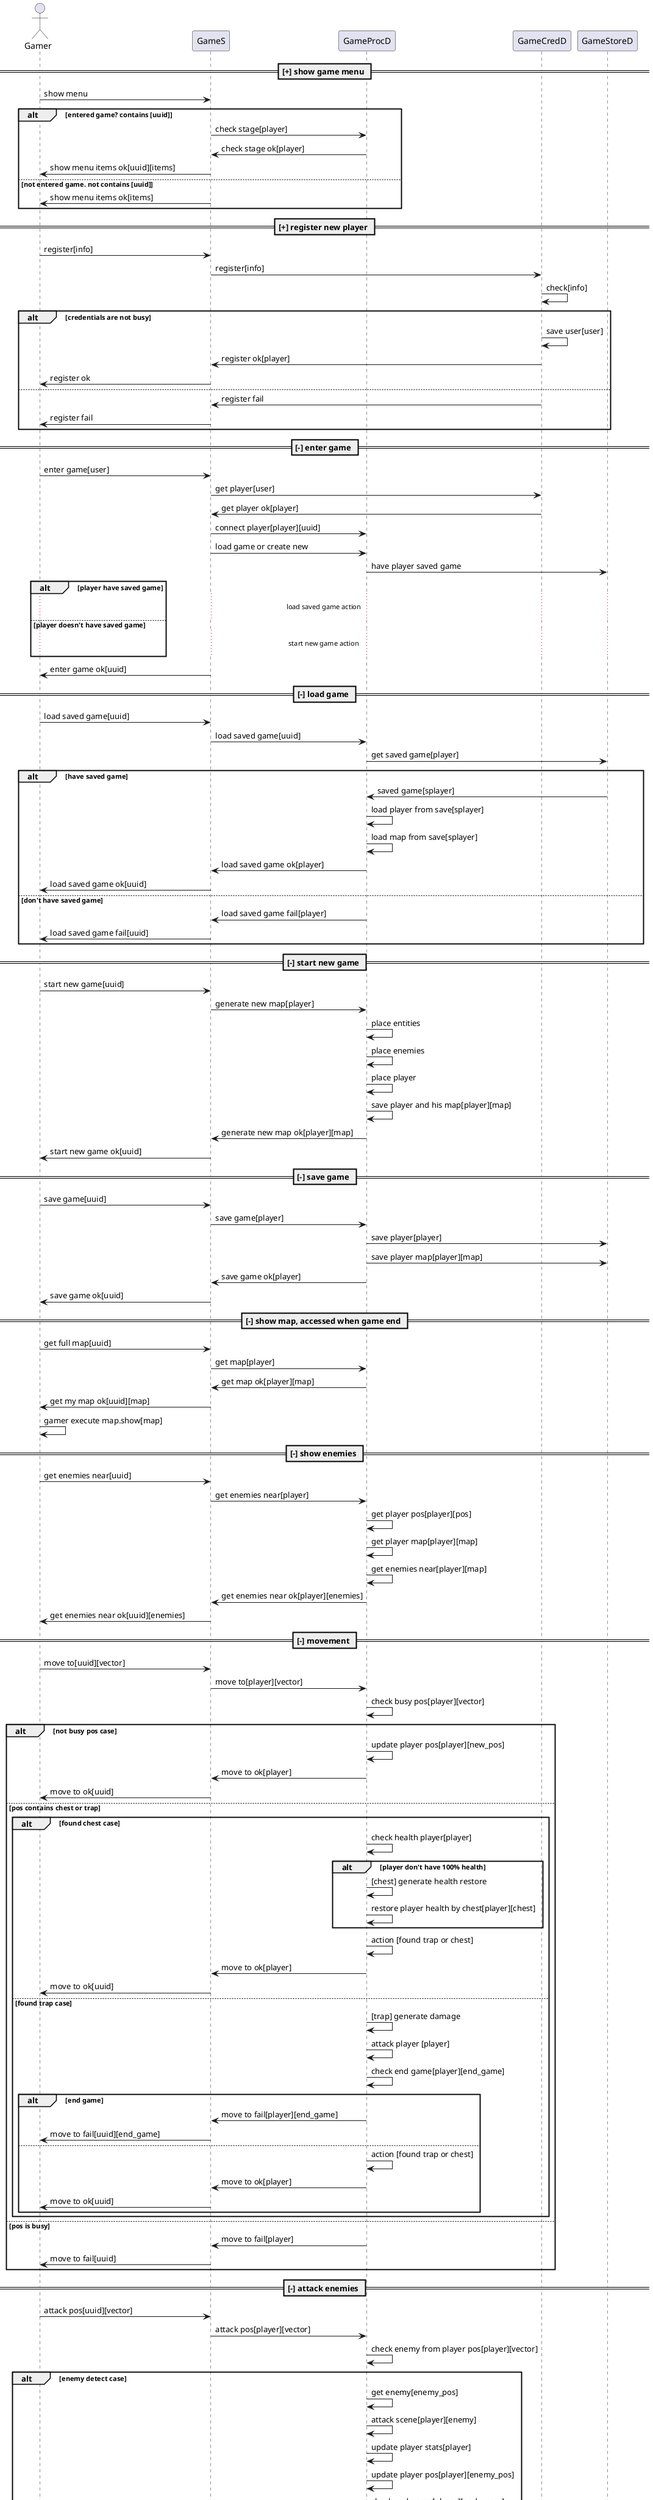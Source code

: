 @startuml
actor Gamer as g
participant GameS as gs
participant GameProcD as gpd
participant GameCredD as gcd
participant GameStoreD as gsd

== [+] show game menu ==
g -> gs: show menu
alt entered game? contains [uuid]
    gs -> gpd: check stage[player]
    gpd -> gs: check stage ok[player]
    gs -> g: show menu items ok[uuid][items]
else not entered game. not contains [uuid]
    gs -> g: show menu items ok[items]
end

== [+] register new player ==
g -> gs: register[info]
gs -> gcd: register[info]
gcd -> gcd: check[info]
alt credentials are not busy
    gcd -> gcd: save user[user]
    gcd -> gs: register ok[player]
    gs -> g: register ok
else
    gcd -> gs: register fail
    gs -> g: register fail
end

== [-] enter game ==
g -> gs: enter game[user]
gs -> gcd: get player[user]
gcd -> gs: get player ok[player]
gs -> gpd: connect player[player][uuid]
gs -> gpd: load game or create new
gpd -> gsd: have player saved game
alt player have saved game
    ... load saved game action ...
else player doesn't have saved game
    ... start new game action ...
end
gs -> g: enter game ok[uuid]

== [-] load game ==
g -> gs: load saved game[uuid]
gs -> gpd: load saved game[uuid]
gpd -> gsd: get saved game[player]
alt have saved game
    gsd -> gpd: saved game[splayer]
    gpd -> gpd: load player from save[splayer]
    gpd -> gpd: load map from save[splayer]
    gpd -> gs: load saved game ok[player]
    gs -> g: load saved game ok[uuid]
else don't have saved game
    gpd -> gs: load saved game fail[player]
    gs -> g: load saved game fail[uuid]
end

== [-] start new game ==
g -> gs: start new game[uuid]
gs -> gpd: generate new map[player]
gpd -> gpd: place entities
gpd -> gpd: place enemies
gpd -> gpd: place player
gpd -> gpd: save player and his map[player][map]
gpd -> gs: generate new map ok[player][map]
gs -> g: start new game ok[uuid]

== [-] save game ==
g -> gs: save game[uuid]
gs -> gpd: save game[player]
gpd -> gsd: save player[player]
gpd -> gsd: save player map[player][map]
gpd -> gs: save game ok[player]
gs -> g: save game ok[uuid]

== [-] show map, accessed when game end ==
g -> gs: get full map[uuid]
gs -> gpd: get map[player]
gpd -> gs: get map ok[player][map]
gs -> g: get my map ok[uuid][map]
g -> g: gamer execute map.show[map]

== [-] show enemies ==
g -> gs: get enemies near[uuid]
gs -> gpd: get enemies near[player]
gpd -> gpd: get player pos[player][pos]
gpd -> gpd: get player map[player][map]
gpd -> gpd: get enemies near[player][map]
gpd -> gs: get enemies near ok[player][enemies]
gs -> g: get enemies near ok[uuid][enemies]

== [-] movement ==
g -> gs: move to[uuid][vector]
gs -> gpd: move to[player][vector]
gpd -> gpd: check busy pos[player][vector]
alt not busy pos case
    gpd -> gpd: update player pos[player][new_pos]
    gpd -> gs: move to ok[player]
    gs -> g: move to ok[uuid]
else pos contains chest or trap
    alt found chest case
        gpd -> gpd: check health player[player]
        alt player don't have 100% health
            gpd -> gpd: [chest] generate health restore
            gpd -> gpd: restore player health by chest[player][chest]
        end
        gpd -> gpd: action [found trap or chest]
        gpd -> gs: move to ok[player]
        gs -> g: move to ok[uuid]
    else found trap case
        gpd -> gpd: [trap] generate damage
        gpd -> gpd: attack player [player]
        gpd -> gpd: check end game[player][end_game]
        alt end game
            gpd -> gs: move to fail[player][end_game]
            gs -> g: move to fail[uuid][end_game]
        else
            gpd -> gpd: action [found trap or chest]
            gpd -> gs: move to ok[player]
            gs -> g: move to ok[uuid]
        end
    end
else pos is busy
    gpd -> gs: move to fail[player]
    gs -> g: move to fail[uuid]
end

== [-] attack enemies ==
g -> gs: attack pos[uuid][vector]
gs -> gpd: attack pos[player][vector]
gpd -> gpd: check enemy from player pos[player][vector]
alt enemy detect case
    gpd -> gpd: get enemy[enemy_pos]
    gpd -> gpd: attack scene[player][enemy]
    gpd -> gpd: update player stats[player]
    gpd -> gpd: update player pos[player][enemy_pos]
    gpd -> gpd: check end game[player][end_game]
    alt end game
        gpd -> gs: attack pos fail[player][end_game]
        gs -> g: attack pos fail[uuid][end_game]
    else
        gpd -> gs: attack pos ok[player]
        gs -> g: attack pos ok[uuid][player_changed_stats]
    end
else no enemy detect case
    gpd -> gs: attack pos fail[player]
    gs -> g: attack pos fail[uuid]
end

== [-] end game by player dead ==
... all actions in ...
g -> gs: any action[uuid]
gs -> g: fail send[uuid][end_game]

== [-] quit game map ==
g -> gs: quit game map

@enduml